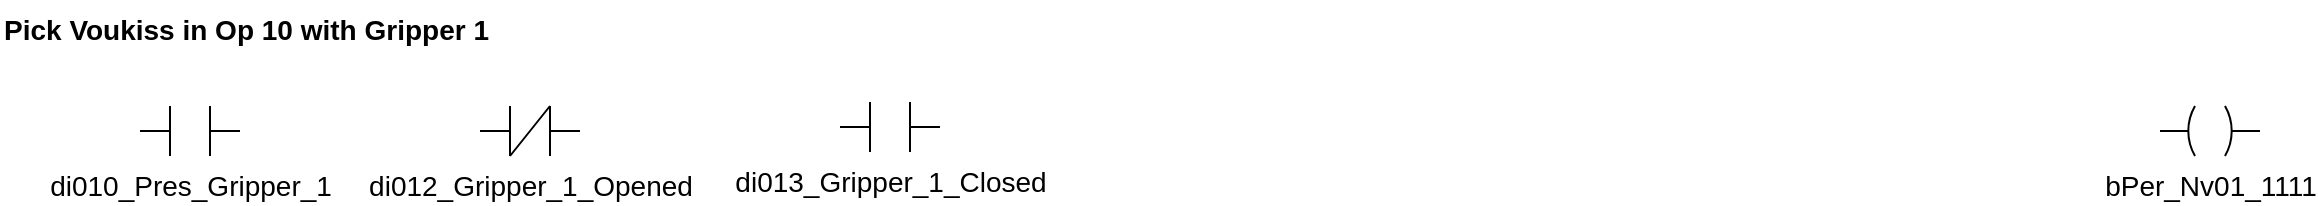 <mxfile version="20.7.4" type="device" pages="12"><diagram id="D5U7GDgqDFNUbLu5zoN_" name="1111"><mxGraphModel dx="1219" dy="713" grid="1" gridSize="10" guides="1" tooltips="1" connect="1" arrows="1" fold="1" page="1" pageScale="1" pageWidth="1169" pageHeight="827" math="0" shadow="0"><root><mxCell id="0"/><mxCell id="1" parent="0"/><mxCell id="K0zzCTL6iz8oR4_PKO8i-1" value="Pick Voukiss in Op 10 with Gripper 1" style="text;whiteSpace=wrap;html=1;fontStyle=1;fontSize=14;" vertex="1" parent="1"><mxGeometry width="320" height="40" as="geometry"/></mxCell><mxCell id="K0zzCTL6iz8oR4_PKO8i-2" value="bPer_Nv01_1111" style="pointerEvents=1;verticalLabelPosition=bottom;shadow=0;dashed=0;align=center;html=1;verticalAlign=top;shape=mxgraph.electrical.plc_ladder.output_1;fontSize=14;" vertex="1" parent="1"><mxGeometry x="1080" y="53" width="50" height="25" as="geometry"/></mxCell><mxCell id="K0zzCTL6iz8oR4_PKO8i-3" value="di010_Pres_Gripper_1" style="pointerEvents=1;verticalLabelPosition=bottom;shadow=0;dashed=0;align=center;html=1;verticalAlign=top;shape=mxgraph.electrical.plc_ladder.contact;fontSize=14;" vertex="1" parent="1"><mxGeometry x="70" y="53" width="50" height="25" as="geometry"/></mxCell><mxCell id="K0zzCTL6iz8oR4_PKO8i-4" value="di013_Gripper_1_Closed" style="pointerEvents=1;verticalLabelPosition=bottom;shadow=0;dashed=0;align=center;html=1;verticalAlign=top;shape=mxgraph.electrical.plc_ladder.contact;fontSize=14;" vertex="1" parent="1"><mxGeometry x="420" y="51" width="50" height="25" as="geometry"/></mxCell><mxCell id="K0zzCTL6iz8oR4_PKO8i-5" value="di012_Gripper_1_Opened" style="pointerEvents=1;verticalLabelPosition=bottom;shadow=0;dashed=0;align=center;html=1;verticalAlign=top;shape=mxgraph.electrical.plc_ladder.not_contact;fontSize=14;" vertex="1" parent="1"><mxGeometry x="240" y="53" width="50" height="25" as="geometry"/></mxCell></root></mxGraphModel></diagram><diagram id="4HMSQom9wyiTuamqigCM" name="1112"><mxGraphModel dx="1219" dy="713" grid="1" gridSize="10" guides="1" tooltips="1" connect="1" arrows="1" fold="1" page="1" pageScale="1" pageWidth="1169" pageHeight="827" math="0" shadow="0"><root><mxCell id="0"/><mxCell id="1" parent="0"/><mxCell id="rZ0cR3qtqWl7q_tnzlcr-1" value="Pick Voukiss in Op 10 with Gripper 2" style="text;whiteSpace=wrap;html=1;fontStyle=1;fontSize=14;" parent="1" vertex="1"><mxGeometry width="320" height="40" as="geometry"/></mxCell><mxCell id="rZ0cR3qtqWl7q_tnzlcr-5" value="&amp;nbsp;bPer_Nv01_1112" style="pointerEvents=1;verticalLabelPosition=bottom;shadow=0;dashed=0;align=center;html=1;verticalAlign=top;shape=mxgraph.electrical.plc_ladder.output_1;fontSize=14;" parent="1" vertex="1"><mxGeometry x="1080" y="53" width="50" height="25" as="geometry"/></mxCell><mxCell id="rZ0cR3qtqWl7q_tnzlcr-6" value="di011_Pres_Gripper_2" style="pointerEvents=1;verticalLabelPosition=bottom;shadow=0;dashed=0;align=center;html=1;verticalAlign=top;shape=mxgraph.electrical.plc_ladder.contact;fontSize=14;" parent="1" vertex="1"><mxGeometry x="70" y="53" width="50" height="25" as="geometry"/></mxCell><mxCell id="rZ0cR3qtqWl7q_tnzlcr-7" value="&amp;nbsp;di015_Gripper_2_Closed" style="pointerEvents=1;verticalLabelPosition=bottom;shadow=0;dashed=0;align=center;html=1;verticalAlign=top;shape=mxgraph.electrical.plc_ladder.contact;fontSize=14;" parent="1" vertex="1"><mxGeometry x="420" y="51" width="50" height="25" as="geometry"/></mxCell><mxCell id="rZ0cR3qtqWl7q_tnzlcr-8" value="&amp;nbsp;di014_Gripper_2_Opened" style="pointerEvents=1;verticalLabelPosition=bottom;shadow=0;dashed=0;align=center;html=1;verticalAlign=top;shape=mxgraph.electrical.plc_ladder.not_contact;fontSize=14;" parent="1" vertex="1"><mxGeometry x="240" y="53" width="50" height="25" as="geometry"/></mxCell></root></mxGraphModel></diagram><diagram name="1121" id="v3wE2c2HGM4c6qKz1cEg"><mxGraphModel dx="1219" dy="713" grid="1" gridSize="10" guides="1" tooltips="1" connect="1" arrows="1" fold="1" page="1" pageScale="1" pageWidth="1169" pageHeight="827" math="0" shadow="0"><root><mxCell id="eSVtvAJVCZ-WWcRMhrpa-0"/><mxCell id="eSVtvAJVCZ-WWcRMhrpa-1" parent="eSVtvAJVCZ-WWcRMhrpa-0"/><mxCell id="eSVtvAJVCZ-WWcRMhrpa-2" value="Pick Voukiss in Op 20 with Gripper 1" style="text;whiteSpace=wrap;html=1;fontStyle=1;fontSize=14;" vertex="1" parent="eSVtvAJVCZ-WWcRMhrpa-1"><mxGeometry width="320" height="40" as="geometry"/></mxCell><mxCell id="eSVtvAJVCZ-WWcRMhrpa-3" value="&amp;nbsp;bPer_Nv01_1121" style="pointerEvents=1;verticalLabelPosition=bottom;shadow=0;dashed=0;align=center;html=1;verticalAlign=top;shape=mxgraph.electrical.plc_ladder.output_1;fontSize=14;" vertex="1" parent="eSVtvAJVCZ-WWcRMhrpa-1"><mxGeometry x="1080" y="53" width="50" height="25" as="geometry"/></mxCell><mxCell id="eSVtvAJVCZ-WWcRMhrpa-4" value="di010_Pres_Gripper_1" style="pointerEvents=1;verticalLabelPosition=bottom;shadow=0;dashed=0;align=center;html=1;verticalAlign=top;shape=mxgraph.electrical.plc_ladder.contact;fontSize=14;" vertex="1" parent="eSVtvAJVCZ-WWcRMhrpa-1"><mxGeometry x="70" y="53" width="50" height="25" as="geometry"/></mxCell><mxCell id="eSVtvAJVCZ-WWcRMhrpa-5" value="di013_Gripper_1_Closed" style="pointerEvents=1;verticalLabelPosition=bottom;shadow=0;dashed=0;align=center;html=1;verticalAlign=top;shape=mxgraph.electrical.plc_ladder.contact;fontSize=14;" vertex="1" parent="eSVtvAJVCZ-WWcRMhrpa-1"><mxGeometry x="420" y="51" width="50" height="25" as="geometry"/></mxCell><mxCell id="eSVtvAJVCZ-WWcRMhrpa-6" value="di012_Gripper_1_Opened" style="pointerEvents=1;verticalLabelPosition=bottom;shadow=0;dashed=0;align=center;html=1;verticalAlign=top;shape=mxgraph.electrical.plc_ladder.not_contact;fontSize=14;" vertex="1" parent="eSVtvAJVCZ-WWcRMhrpa-1"><mxGeometry x="240" y="53" width="50" height="25" as="geometry"/></mxCell></root></mxGraphModel></diagram><diagram name="1122" id="yLsNG0xlg1n2vaMJ7TZ2"><mxGraphModel dx="1727" dy="1010" grid="1" gridSize="10" guides="1" tooltips="1" connect="1" arrows="1" fold="1" page="1" pageScale="1" pageWidth="1169" pageHeight="827" math="0" shadow="0"><root><mxCell id="yVvSO4KiQNK5S9M-vq82-0"/><mxCell id="yVvSO4KiQNK5S9M-vq82-1" parent="yVvSO4KiQNK5S9M-vq82-0"/><mxCell id="yVvSO4KiQNK5S9M-vq82-2" value="Pick Voukiss in Op 20 with Gripper 2" style="text;whiteSpace=wrap;html=1;fontStyle=1;fontSize=14;" vertex="1" parent="yVvSO4KiQNK5S9M-vq82-1"><mxGeometry width="320" height="40" as="geometry"/></mxCell><mxCell id="yVvSO4KiQNK5S9M-vq82-3" value="&amp;nbsp;bPer_Nv01_1122" style="pointerEvents=1;verticalLabelPosition=bottom;shadow=0;dashed=0;align=center;html=1;verticalAlign=top;shape=mxgraph.electrical.plc_ladder.output_1;fontSize=14;" vertex="1" parent="yVvSO4KiQNK5S9M-vq82-1"><mxGeometry x="1080" y="53" width="50" height="25" as="geometry"/></mxCell><mxCell id="yVvSO4KiQNK5S9M-vq82-4" value="di011_Pres_Gripper_2" style="pointerEvents=1;verticalLabelPosition=bottom;shadow=0;dashed=0;align=center;html=1;verticalAlign=top;shape=mxgraph.electrical.plc_ladder.contact;fontSize=14;" vertex="1" parent="yVvSO4KiQNK5S9M-vq82-1"><mxGeometry x="70" y="53" width="50" height="25" as="geometry"/></mxCell><mxCell id="yVvSO4KiQNK5S9M-vq82-5" value="&amp;nbsp;di015_Gripper_2_Closed" style="pointerEvents=1;verticalLabelPosition=bottom;shadow=0;dashed=0;align=center;html=1;verticalAlign=top;shape=mxgraph.electrical.plc_ladder.contact;fontSize=14;" vertex="1" parent="yVvSO4KiQNK5S9M-vq82-1"><mxGeometry x="420" y="51" width="50" height="25" as="geometry"/></mxCell><mxCell id="yVvSO4KiQNK5S9M-vq82-6" value="&amp;nbsp;di014_Gripper_2_Opened" style="pointerEvents=1;verticalLabelPosition=bottom;shadow=0;dashed=0;align=center;html=1;verticalAlign=top;shape=mxgraph.electrical.plc_ladder.not_contact;fontSize=14;" vertex="1" parent="yVvSO4KiQNK5S9M-vq82-1"><mxGeometry x="240" y="53" width="50" height="25" as="geometry"/></mxCell></root></mxGraphModel></diagram><diagram name="1131" id="uZk5ehbhxkqMByp-n05K"><mxGraphModel dx="1480" dy="866" grid="1" gridSize="10" guides="1" tooltips="1" connect="1" arrows="1" fold="1" page="1" pageScale="1" pageWidth="1169" pageHeight="827" math="0" shadow="0"><root><mxCell id="tagu9mIxoxUdtriQ_zFJ-0"/><mxCell id="tagu9mIxoxUdtriQ_zFJ-1" parent="tagu9mIxoxUdtriQ_zFJ-0"/><mxCell id="tagu9mIxoxUdtriQ_zFJ-2" value="Pick Voukiss in Op 30 with Gripper 1" style="text;whiteSpace=wrap;html=1;fontStyle=1;fontSize=14;" vertex="1" parent="tagu9mIxoxUdtriQ_zFJ-1"><mxGeometry width="320" height="40" as="geometry"/></mxCell><mxCell id="tagu9mIxoxUdtriQ_zFJ-3" value="&amp;nbsp;bPer_Nv01_1131" style="pointerEvents=1;verticalLabelPosition=bottom;shadow=0;dashed=0;align=center;html=1;verticalAlign=top;shape=mxgraph.electrical.plc_ladder.output_1;fontSize=14;" vertex="1" parent="tagu9mIxoxUdtriQ_zFJ-1"><mxGeometry x="1080" y="53" width="50" height="25" as="geometry"/></mxCell><mxCell id="tagu9mIxoxUdtriQ_zFJ-4" value="di010_Pres_Gripper_1" style="pointerEvents=1;verticalLabelPosition=bottom;shadow=0;dashed=0;align=center;html=1;verticalAlign=top;shape=mxgraph.electrical.plc_ladder.contact;fontSize=14;" vertex="1" parent="tagu9mIxoxUdtriQ_zFJ-1"><mxGeometry x="70" y="53" width="50" height="25" as="geometry"/></mxCell><mxCell id="tagu9mIxoxUdtriQ_zFJ-5" value="di013_Gripper_1_Closed" style="pointerEvents=1;verticalLabelPosition=bottom;shadow=0;dashed=0;align=center;html=1;verticalAlign=top;shape=mxgraph.electrical.plc_ladder.contact;fontSize=14;" vertex="1" parent="tagu9mIxoxUdtriQ_zFJ-1"><mxGeometry x="420" y="51" width="50" height="25" as="geometry"/></mxCell><mxCell id="tagu9mIxoxUdtriQ_zFJ-6" value="di012_Gripper_1_Opened" style="pointerEvents=1;verticalLabelPosition=bottom;shadow=0;dashed=0;align=center;html=1;verticalAlign=top;shape=mxgraph.electrical.plc_ladder.not_contact;fontSize=14;" vertex="1" parent="tagu9mIxoxUdtriQ_zFJ-1"><mxGeometry x="240" y="53" width="50" height="25" as="geometry"/></mxCell></root></mxGraphModel></diagram><diagram name="1132" id="sJADqi33yOmUrLasuA9Z"><mxGraphModel dx="1235" dy="731" grid="1" gridSize="10" guides="1" tooltips="1" connect="1" arrows="1" fold="1" page="1" pageScale="1" pageWidth="1169" pageHeight="827" math="0" shadow="0"><root><mxCell id="qu6e1IhpwQV8fH4GcTY5-0"/><mxCell id="qu6e1IhpwQV8fH4GcTY5-1" parent="qu6e1IhpwQV8fH4GcTY5-0"/><mxCell id="qu6e1IhpwQV8fH4GcTY5-2" value="Pick Voukiss in Op 30 with Gripper 2" style="text;whiteSpace=wrap;html=1;fontStyle=1;fontSize=14;" vertex="1" parent="qu6e1IhpwQV8fH4GcTY5-1"><mxGeometry width="320" height="40" as="geometry"/></mxCell><mxCell id="qu6e1IhpwQV8fH4GcTY5-3" value="&amp;nbsp;bPer_Nv01_1132" style="pointerEvents=1;verticalLabelPosition=bottom;shadow=0;dashed=0;align=center;html=1;verticalAlign=top;shape=mxgraph.electrical.plc_ladder.output_1;fontSize=14;" vertex="1" parent="qu6e1IhpwQV8fH4GcTY5-1"><mxGeometry x="1080" y="53" width="50" height="25" as="geometry"/></mxCell><mxCell id="qu6e1IhpwQV8fH4GcTY5-4" value="di011_Pres_Gripper_2" style="pointerEvents=1;verticalLabelPosition=bottom;shadow=0;dashed=0;align=center;html=1;verticalAlign=top;shape=mxgraph.electrical.plc_ladder.contact;fontSize=14;" vertex="1" parent="qu6e1IhpwQV8fH4GcTY5-1"><mxGeometry x="70" y="53" width="50" height="25" as="geometry"/></mxCell><mxCell id="qu6e1IhpwQV8fH4GcTY5-5" value="&amp;nbsp;di015_Gripper_2_Closed" style="pointerEvents=1;verticalLabelPosition=bottom;shadow=0;dashed=0;align=center;html=1;verticalAlign=top;shape=mxgraph.electrical.plc_ladder.contact;fontSize=14;" vertex="1" parent="qu6e1IhpwQV8fH4GcTY5-1"><mxGeometry x="420" y="51" width="50" height="25" as="geometry"/></mxCell><mxCell id="qu6e1IhpwQV8fH4GcTY5-6" value="&amp;nbsp;di014_Gripper_2_Opened" style="pointerEvents=1;verticalLabelPosition=bottom;shadow=0;dashed=0;align=center;html=1;verticalAlign=top;shape=mxgraph.electrical.plc_ladder.not_contact;fontSize=14;" vertex="1" parent="qu6e1IhpwQV8fH4GcTY5-1"><mxGeometry x="240" y="53" width="50" height="25" as="geometry"/></mxCell></root></mxGraphModel></diagram><diagram name="2121" id="hcjMXBL-nO4OJZK_Ijql"><mxGraphModel dx="1235" dy="731" grid="1" gridSize="10" guides="1" tooltips="1" connect="1" arrows="1" fold="1" page="1" pageScale="1" pageWidth="1169" pageHeight="827" math="0" shadow="0"><root><mxCell id="Mw1v8R11B3O6zMjv9JSS-0"/><mxCell id="Mw1v8R11B3O6zMjv9JSS-1" parent="Mw1v8R11B3O6zMjv9JSS-0"/><mxCell id="Mw1v8R11B3O6zMjv9JSS-2" value="Drop Voukiss in Op 20 with Gripper 1" style="text;whiteSpace=wrap;html=1;fontStyle=1;fontSize=14;" vertex="1" parent="Mw1v8R11B3O6zMjv9JSS-1"><mxGeometry width="320" height="40" as="geometry"/></mxCell><mxCell id="Mw1v8R11B3O6zMjv9JSS-3" value="&amp;nbsp;bPer_Nv01_2121" style="pointerEvents=1;verticalLabelPosition=bottom;shadow=0;dashed=0;align=center;html=1;verticalAlign=top;shape=mxgraph.electrical.plc_ladder.output_1;fontSize=14;" vertex="1" parent="Mw1v8R11B3O6zMjv9JSS-1"><mxGeometry x="1080" y="53" width="50" height="25" as="geometry"/></mxCell><mxCell id="Mw1v8R11B3O6zMjv9JSS-6" value="&amp;nbsp;di022_Op_20_Clear" style="pointerEvents=1;verticalLabelPosition=bottom;shadow=0;dashed=0;align=center;html=1;verticalAlign=top;shape=mxgraph.electrical.plc_ladder.not_contact;fontSize=14;" vertex="1" parent="Mw1v8R11B3O6zMjv9JSS-1"><mxGeometry x="40" y="40" width="50" height="25" as="geometry"/></mxCell><mxCell id="kP-bZ2KXD7OXT7N7bl__-0" value="&lt;font style=&quot;font-size: 14px;&quot;&gt;&amp;nbsp;di023_Op_20_Done&lt;/font&gt;" style="pointerEvents=1;verticalLabelPosition=bottom;shadow=0;dashed=0;align=center;html=1;verticalAlign=top;shape=mxgraph.electrical.plc_ladder.contact;" vertex="1" parent="Mw1v8R11B3O6zMjv9JSS-1"><mxGeometry x="190" y="40" width="50" height="25" as="geometry"/></mxCell></root></mxGraphModel></diagram><diagram name="2122" id="kk3tspzXcI1rnwetg40c"><mxGraphModel dx="1050" dy="621" grid="1" gridSize="10" guides="1" tooltips="1" connect="1" arrows="1" fold="1" page="1" pageScale="1" pageWidth="1169" pageHeight="827" math="0" shadow="0"><root><mxCell id="dp7qklZ13wzUzeQYZ3Fs-0"/><mxCell id="dp7qklZ13wzUzeQYZ3Fs-1" parent="dp7qklZ13wzUzeQYZ3Fs-0"/><mxCell id="dp7qklZ13wzUzeQYZ3Fs-2" value="Drop Voukiss in Op 20 with Gripper 2" style="text;whiteSpace=wrap;html=1;fontStyle=1;fontSize=14;" vertex="1" parent="dp7qklZ13wzUzeQYZ3Fs-1"><mxGeometry width="320" height="40" as="geometry"/></mxCell><mxCell id="dp7qklZ13wzUzeQYZ3Fs-3" value="&amp;nbsp;bPer_Nv01_2122" style="pointerEvents=1;verticalLabelPosition=bottom;shadow=0;dashed=0;align=center;html=1;verticalAlign=top;shape=mxgraph.electrical.plc_ladder.output_1;fontSize=14;" vertex="1" parent="dp7qklZ13wzUzeQYZ3Fs-1"><mxGeometry x="1080" y="53" width="50" height="25" as="geometry"/></mxCell><mxCell id="dp7qklZ13wzUzeQYZ3Fs-4" value="&amp;nbsp;di022_Op_20_Clear" style="pointerEvents=1;verticalLabelPosition=bottom;shadow=0;dashed=0;align=center;html=1;verticalAlign=top;shape=mxgraph.electrical.plc_ladder.not_contact;fontSize=14;" vertex="1" parent="dp7qklZ13wzUzeQYZ3Fs-1"><mxGeometry x="40" y="40" width="50" height="25" as="geometry"/></mxCell><mxCell id="dp7qklZ13wzUzeQYZ3Fs-5" value="&lt;font style=&quot;font-size: 14px;&quot;&gt;&amp;nbsp;di023_Op_20_Done&lt;/font&gt;" style="pointerEvents=1;verticalLabelPosition=bottom;shadow=0;dashed=0;align=center;html=1;verticalAlign=top;shape=mxgraph.electrical.plc_ladder.contact;" vertex="1" parent="dp7qklZ13wzUzeQYZ3Fs-1"><mxGeometry x="190" y="40" width="50" height="25" as="geometry"/></mxCell></root></mxGraphModel></diagram><diagram name="2131" id="0EKymIqKk77xgelJI9d1"><mxGraphModel dx="1050" dy="621" grid="1" gridSize="10" guides="1" tooltips="1" connect="1" arrows="1" fold="1" page="1" pageScale="1" pageWidth="1169" pageHeight="827" math="0" shadow="0"><root><mxCell id="e-EZeKX_TVTm6pGARNDE-0"/><mxCell id="e-EZeKX_TVTm6pGARNDE-1" parent="e-EZeKX_TVTm6pGARNDE-0"/><mxCell id="e-EZeKX_TVTm6pGARNDE-2" value="Drop Voukiss in Op 30 with Gripper 1" style="text;whiteSpace=wrap;html=1;fontStyle=1;fontSize=14;" vertex="1" parent="e-EZeKX_TVTm6pGARNDE-1"><mxGeometry width="320" height="40" as="geometry"/></mxCell><mxCell id="e-EZeKX_TVTm6pGARNDE-3" value="&amp;nbsp;bPer_Nv01_2131" style="pointerEvents=1;verticalLabelPosition=bottom;shadow=0;dashed=0;align=center;html=1;verticalAlign=top;shape=mxgraph.electrical.plc_ladder.output_1;fontSize=14;" vertex="1" parent="e-EZeKX_TVTm6pGARNDE-1"><mxGeometry x="1080" y="53" width="50" height="25" as="geometry"/></mxCell><mxCell id="e-EZeKX_TVTm6pGARNDE-4" value="&amp;nbsp;di024_Op_30_Clear" style="pointerEvents=1;verticalLabelPosition=bottom;shadow=0;dashed=0;align=center;html=1;verticalAlign=top;shape=mxgraph.electrical.plc_ladder.not_contact;fontSize=14;" vertex="1" parent="e-EZeKX_TVTm6pGARNDE-1"><mxGeometry x="40" y="40" width="50" height="25" as="geometry"/></mxCell><mxCell id="e-EZeKX_TVTm6pGARNDE-5" value="&lt;font style=&quot;font-size: 14px;&quot;&gt;&amp;nbsp;di025_Op_30_Done&lt;/font&gt;" style="pointerEvents=1;verticalLabelPosition=bottom;shadow=0;dashed=0;align=center;html=1;verticalAlign=top;shape=mxgraph.electrical.plc_ladder.contact;" vertex="1" parent="e-EZeKX_TVTm6pGARNDE-1"><mxGeometry x="190" y="40" width="50" height="25" as="geometry"/></mxCell></root></mxGraphModel></diagram><diagram name="2132" id="B8FrGu6lplxeX9xU3t7-"><mxGraphModel dx="1050" dy="621" grid="1" gridSize="10" guides="1" tooltips="1" connect="1" arrows="1" fold="1" page="1" pageScale="1" pageWidth="1169" pageHeight="827" math="0" shadow="0"><root><mxCell id="C1XPeHb4LZXZ_LGWu1W0-0"/><mxCell id="C1XPeHb4LZXZ_LGWu1W0-1" parent="C1XPeHb4LZXZ_LGWu1W0-0"/><mxCell id="C1XPeHb4LZXZ_LGWu1W0-2" value="Drop Voukiss in Op 30 with Gripper 2" style="text;whiteSpace=wrap;html=1;fontStyle=1;fontSize=14;" vertex="1" parent="C1XPeHb4LZXZ_LGWu1W0-1"><mxGeometry width="320" height="40" as="geometry"/></mxCell><mxCell id="C1XPeHb4LZXZ_LGWu1W0-3" value="&amp;nbsp;bPer_Nv01_2132" style="pointerEvents=1;verticalLabelPosition=bottom;shadow=0;dashed=0;align=center;html=1;verticalAlign=top;shape=mxgraph.electrical.plc_ladder.output_1;fontSize=14;" vertex="1" parent="C1XPeHb4LZXZ_LGWu1W0-1"><mxGeometry x="1080" y="53" width="50" height="25" as="geometry"/></mxCell><mxCell id="C1XPeHb4LZXZ_LGWu1W0-4" value="&amp;nbsp;di024_Op_30_Clear" style="pointerEvents=1;verticalLabelPosition=bottom;shadow=0;dashed=0;align=center;html=1;verticalAlign=top;shape=mxgraph.electrical.plc_ladder.not_contact;fontSize=14;" vertex="1" parent="C1XPeHb4LZXZ_LGWu1W0-1"><mxGeometry x="40" y="40" width="50" height="25" as="geometry"/></mxCell><mxCell id="C1XPeHb4LZXZ_LGWu1W0-5" value="&lt;font style=&quot;font-size: 14px;&quot;&gt;&amp;nbsp;di025_Op_30_Done&lt;/font&gt;" style="pointerEvents=1;verticalLabelPosition=bottom;shadow=0;dashed=0;align=center;html=1;verticalAlign=top;shape=mxgraph.electrical.plc_ladder.contact;" vertex="1" parent="C1XPeHb4LZXZ_LGWu1W0-1"><mxGeometry x="190" y="40" width="50" height="25" as="geometry"/></mxCell></root></mxGraphModel></diagram><diagram name="2141" id="DYmdX16gUrZ0f8T_sIZj"><mxGraphModel dx="1050" dy="621" grid="1" gridSize="10" guides="1" tooltips="1" connect="1" arrows="1" fold="1" page="1" pageScale="1" pageWidth="1169" pageHeight="827" math="0" shadow="0"><root><mxCell id="jcSCywanTB_baTXhcsUe-0"/><mxCell id="jcSCywanTB_baTXhcsUe-1" parent="jcSCywanTB_baTXhcsUe-0"/><mxCell id="jcSCywanTB_baTXhcsUe-2" value="Drop Voukiss in Op 40 with Gripper 1" style="text;whiteSpace=wrap;html=1;fontStyle=1;fontSize=14;" vertex="1" parent="jcSCywanTB_baTXhcsUe-1"><mxGeometry width="320" height="40" as="geometry"/></mxCell><mxCell id="jcSCywanTB_baTXhcsUe-3" value="&amp;nbsp;bPer_Nv01_2141" style="pointerEvents=1;verticalLabelPosition=bottom;shadow=0;dashed=0;align=center;html=1;verticalAlign=top;shape=mxgraph.electrical.plc_ladder.output_1;fontSize=14;" vertex="1" parent="jcSCywanTB_baTXhcsUe-1"><mxGeometry x="1080" y="53" width="50" height="25" as="geometry"/></mxCell><mxCell id="jcSCywanTB_baTXhcsUe-4" value="&amp;nbsp;di026_Op_40_Clear" style="pointerEvents=1;verticalLabelPosition=bottom;shadow=0;dashed=0;align=center;html=1;verticalAlign=top;shape=mxgraph.electrical.plc_ladder.not_contact;fontSize=14;" vertex="1" parent="jcSCywanTB_baTXhcsUe-1"><mxGeometry x="40" y="40" width="50" height="25" as="geometry"/></mxCell><mxCell id="jcSCywanTB_baTXhcsUe-5" value="&amp;nbsp;di027_Op_40_Done" style="pointerEvents=1;verticalLabelPosition=bottom;shadow=0;dashed=0;align=center;html=1;verticalAlign=top;shape=mxgraph.electrical.plc_ladder.contact;fontSize=14;" vertex="1" parent="jcSCywanTB_baTXhcsUe-1"><mxGeometry x="190" y="40" width="50" height="25" as="geometry"/></mxCell></root></mxGraphModel></diagram><diagram name="2142" id="sb_P-pwei3MJdORXGcqa"><mxGraphModel dx="1500" dy="887" grid="1" gridSize="10" guides="1" tooltips="1" connect="1" arrows="1" fold="1" page="1" pageScale="1" pageWidth="1169" pageHeight="827" math="0" shadow="0"><root><mxCell id="qio4b9GSfyAUOWMVvQ2V-0"/><mxCell id="qio4b9GSfyAUOWMVvQ2V-1" parent="qio4b9GSfyAUOWMVvQ2V-0"/><mxCell id="qio4b9GSfyAUOWMVvQ2V-2" value="Drop Voukiss in Op 40 with Gripper 2" style="text;whiteSpace=wrap;html=1;fontStyle=1;fontSize=14;" vertex="1" parent="qio4b9GSfyAUOWMVvQ2V-1"><mxGeometry width="320" height="40" as="geometry"/></mxCell><mxCell id="qio4b9GSfyAUOWMVvQ2V-3" value="&amp;nbsp;bPer_Nv01_2142" style="pointerEvents=1;verticalLabelPosition=bottom;shadow=0;dashed=0;align=center;html=1;verticalAlign=top;shape=mxgraph.electrical.plc_ladder.output_1;fontSize=14;" vertex="1" parent="qio4b9GSfyAUOWMVvQ2V-1"><mxGeometry x="1080" y="53" width="50" height="25" as="geometry"/></mxCell><mxCell id="qio4b9GSfyAUOWMVvQ2V-4" value="&amp;nbsp;di026_Op_40_Clear" style="pointerEvents=1;verticalLabelPosition=bottom;shadow=0;dashed=0;align=center;html=1;verticalAlign=top;shape=mxgraph.electrical.plc_ladder.not_contact;fontSize=14;" vertex="1" parent="qio4b9GSfyAUOWMVvQ2V-1"><mxGeometry x="40" y="40" width="50" height="25" as="geometry"/></mxCell><mxCell id="qio4b9GSfyAUOWMVvQ2V-5" value="&amp;nbsp;di027_Op_40_Done" style="pointerEvents=1;verticalLabelPosition=bottom;shadow=0;dashed=0;align=center;html=1;verticalAlign=top;shape=mxgraph.electrical.plc_ladder.contact;fontSize=14;" vertex="1" parent="qio4b9GSfyAUOWMVvQ2V-1"><mxGeometry x="190" y="40" width="50" height="25" as="geometry"/></mxCell></root></mxGraphModel></diagram></mxfile>